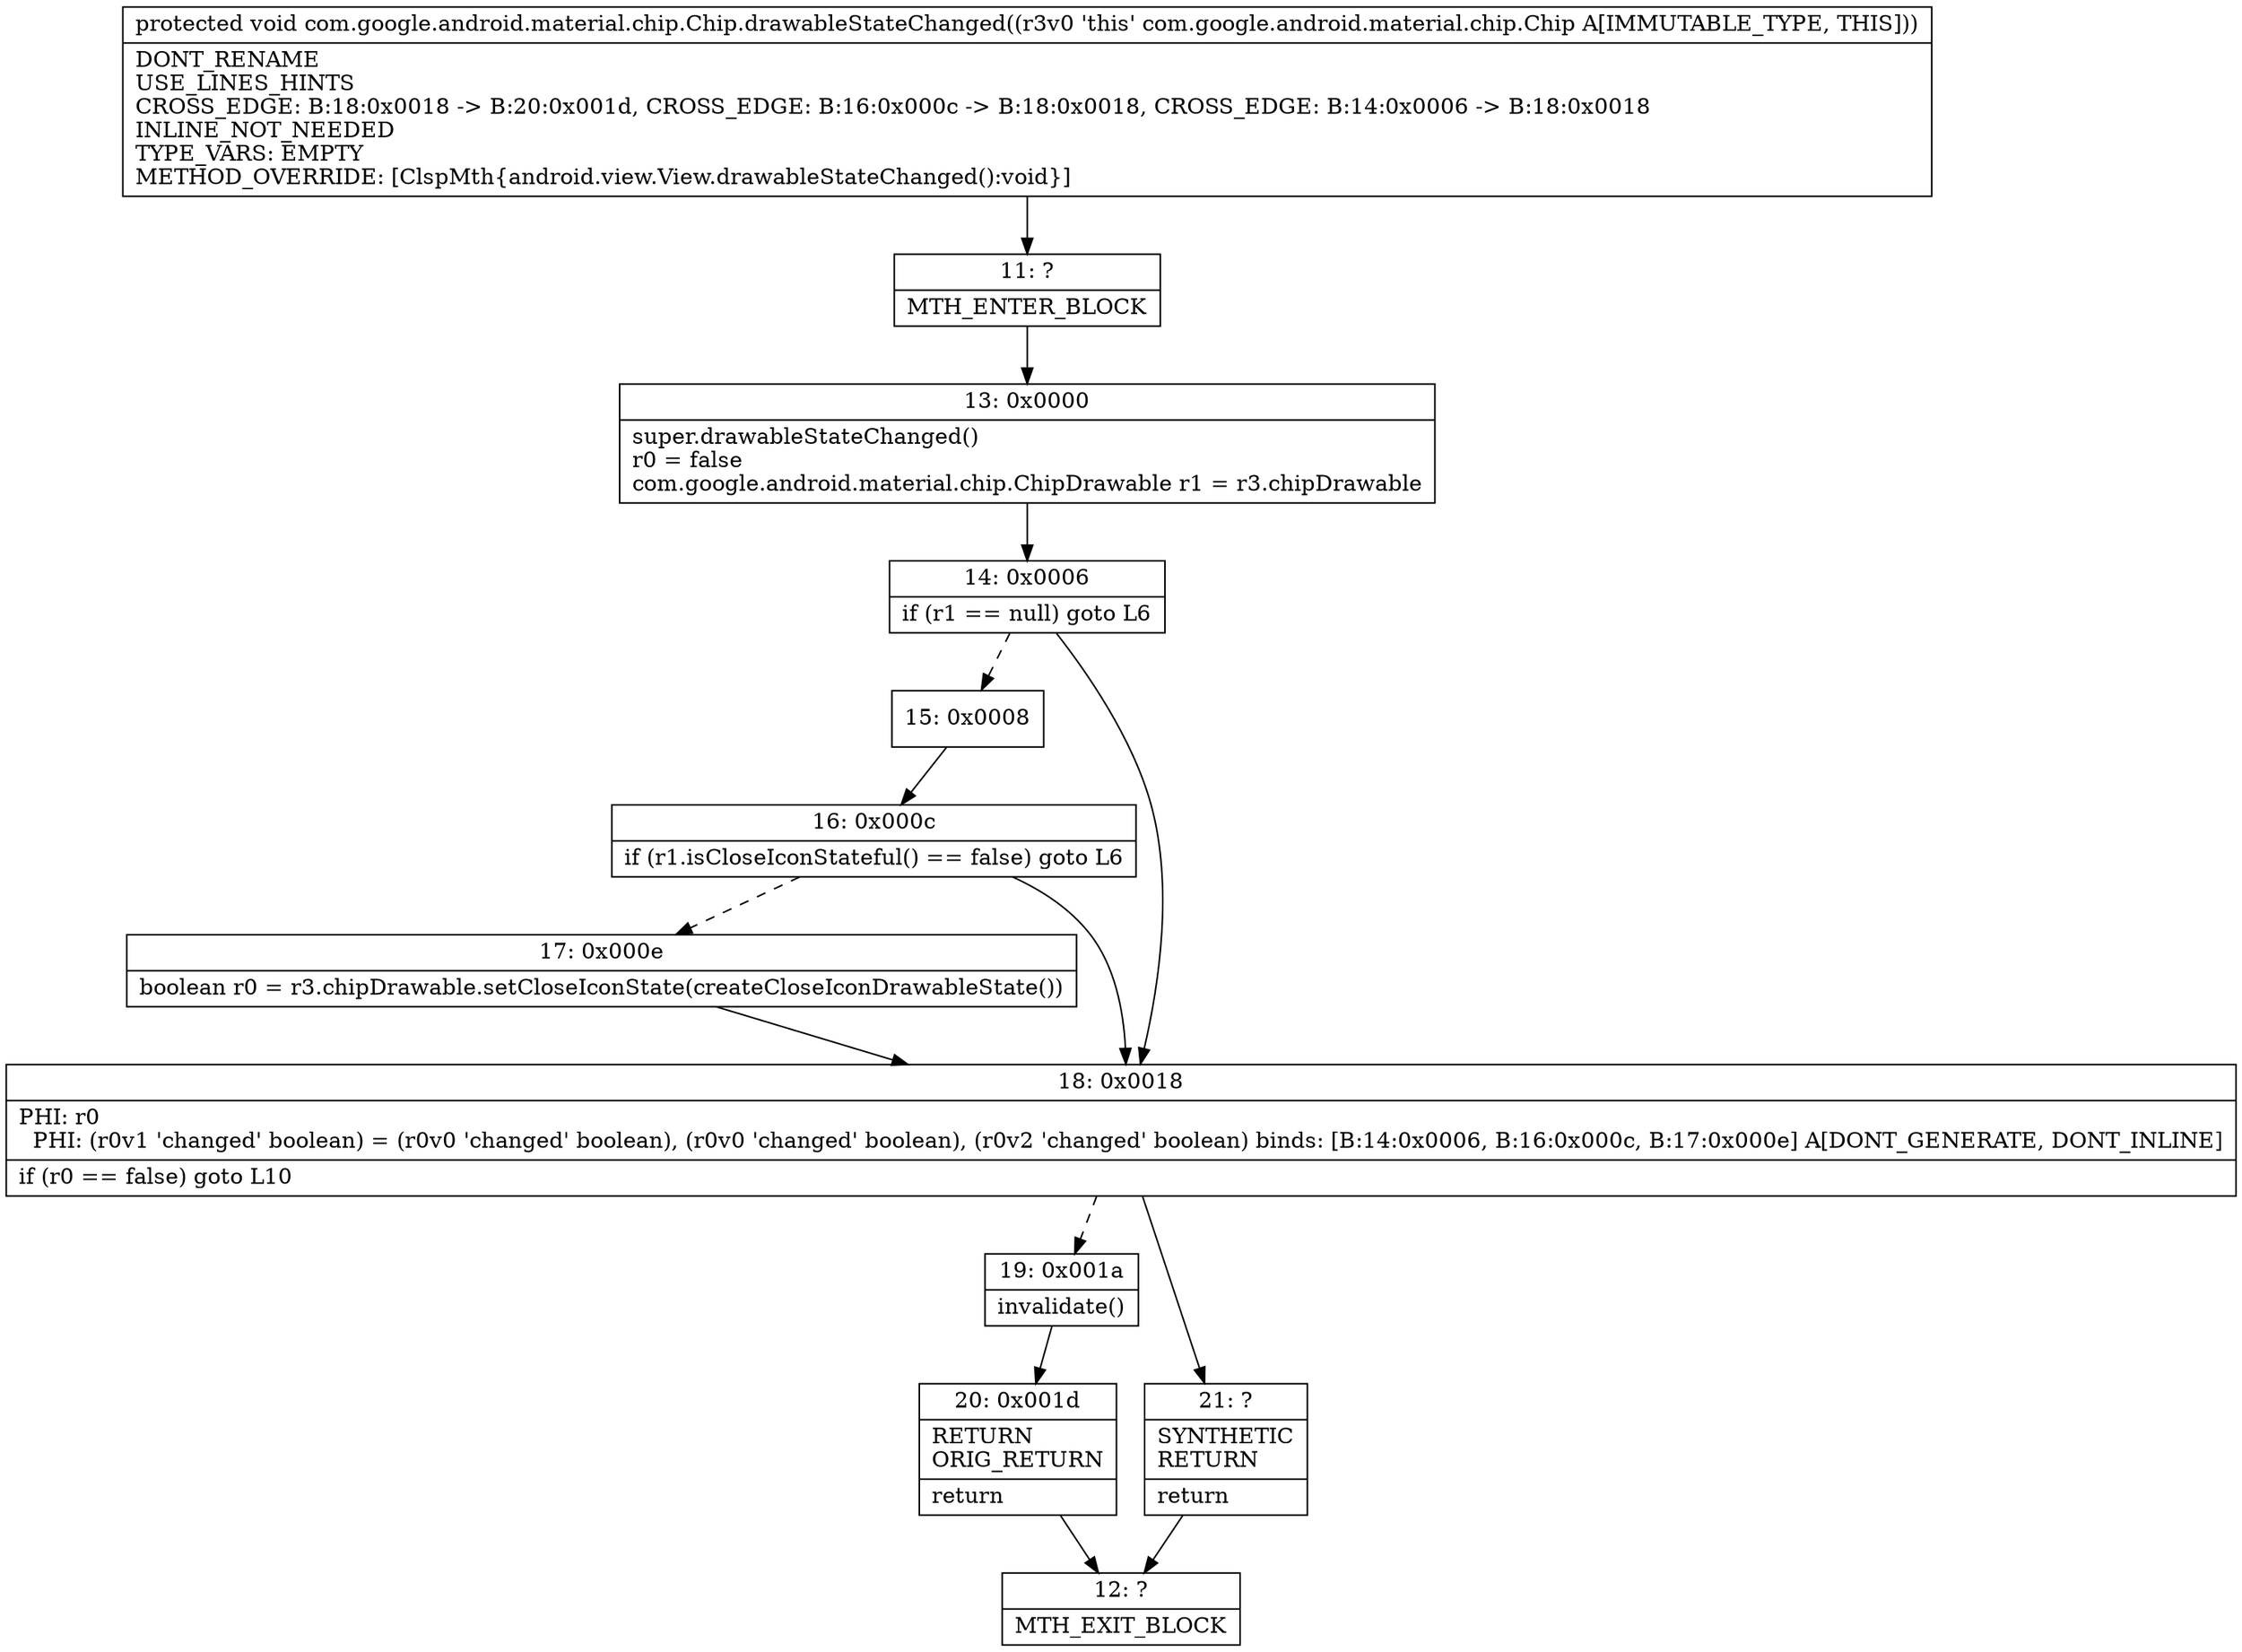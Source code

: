 digraph "CFG forcom.google.android.material.chip.Chip.drawableStateChanged()V" {
Node_11 [shape=record,label="{11\:\ ?|MTH_ENTER_BLOCK\l}"];
Node_13 [shape=record,label="{13\:\ 0x0000|super.drawableStateChanged()\lr0 = false\lcom.google.android.material.chip.ChipDrawable r1 = r3.chipDrawable\l}"];
Node_14 [shape=record,label="{14\:\ 0x0006|if (r1 == null) goto L6\l}"];
Node_15 [shape=record,label="{15\:\ 0x0008}"];
Node_16 [shape=record,label="{16\:\ 0x000c|if (r1.isCloseIconStateful() == false) goto L6\l}"];
Node_17 [shape=record,label="{17\:\ 0x000e|boolean r0 = r3.chipDrawable.setCloseIconState(createCloseIconDrawableState())\l}"];
Node_18 [shape=record,label="{18\:\ 0x0018|PHI: r0 \l  PHI: (r0v1 'changed' boolean) = (r0v0 'changed' boolean), (r0v0 'changed' boolean), (r0v2 'changed' boolean) binds: [B:14:0x0006, B:16:0x000c, B:17:0x000e] A[DONT_GENERATE, DONT_INLINE]\l|if (r0 == false) goto L10\l}"];
Node_19 [shape=record,label="{19\:\ 0x001a|invalidate()\l}"];
Node_20 [shape=record,label="{20\:\ 0x001d|RETURN\lORIG_RETURN\l|return\l}"];
Node_12 [shape=record,label="{12\:\ ?|MTH_EXIT_BLOCK\l}"];
Node_21 [shape=record,label="{21\:\ ?|SYNTHETIC\lRETURN\l|return\l}"];
MethodNode[shape=record,label="{protected void com.google.android.material.chip.Chip.drawableStateChanged((r3v0 'this' com.google.android.material.chip.Chip A[IMMUTABLE_TYPE, THIS]))  | DONT_RENAME\lUSE_LINES_HINTS\lCROSS_EDGE: B:18:0x0018 \-\> B:20:0x001d, CROSS_EDGE: B:16:0x000c \-\> B:18:0x0018, CROSS_EDGE: B:14:0x0006 \-\> B:18:0x0018\lINLINE_NOT_NEEDED\lTYPE_VARS: EMPTY\lMETHOD_OVERRIDE: [ClspMth\{android.view.View.drawableStateChanged():void\}]\l}"];
MethodNode -> Node_11;Node_11 -> Node_13;
Node_13 -> Node_14;
Node_14 -> Node_15[style=dashed];
Node_14 -> Node_18;
Node_15 -> Node_16;
Node_16 -> Node_17[style=dashed];
Node_16 -> Node_18;
Node_17 -> Node_18;
Node_18 -> Node_19[style=dashed];
Node_18 -> Node_21;
Node_19 -> Node_20;
Node_20 -> Node_12;
Node_21 -> Node_12;
}

